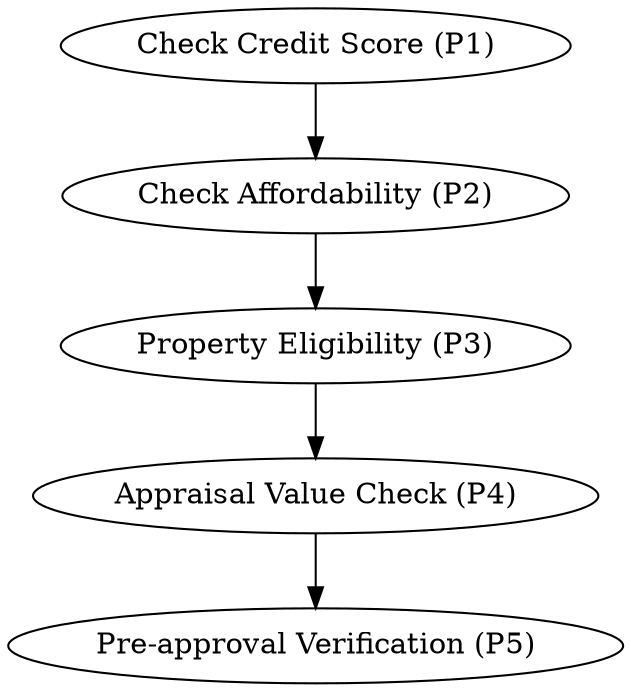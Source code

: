 strict digraph {
  rule_001 [label="Check Credit Score (P1)"]
  rule_002 [label="Check Affordability (P2)"]
  rule_003 [label="Property Eligibility (P3)"]
  rule_004 [label="Appraisal Value Check (P4)"]
  rule_005 [label="Pre-approval Verification (P5)"]
  rule_001 -> rule_002
  rule_002 -> rule_003
  rule_003 -> rule_004
  rule_004 -> rule_005
}
